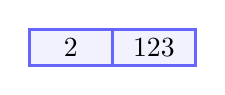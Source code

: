 \begin{tikzpicture}[
  node distance = 0pt,
  square/.style = {draw=blue!60, fill=blue!5, very thick, 
                   minimum height=1.2em, minimum width=3em, % <---
                   outer sep=0pt},                          % <---
      ]
  %Nodes
  \node[square]   (maintopic) {2};
  \node[square, right=of maintopic] (mynode) {123};
\end{tikzpicture}
